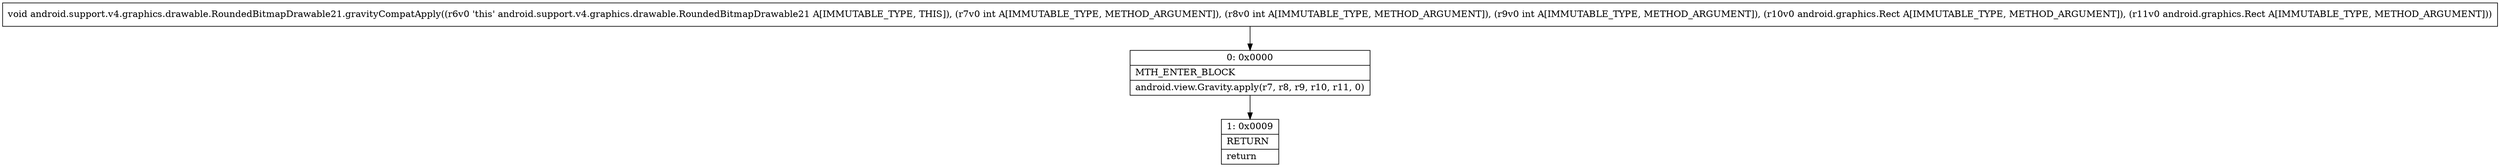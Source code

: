 digraph "CFG forandroid.support.v4.graphics.drawable.RoundedBitmapDrawable21.gravityCompatApply(IIILandroid\/graphics\/Rect;Landroid\/graphics\/Rect;)V" {
Node_0 [shape=record,label="{0\:\ 0x0000|MTH_ENTER_BLOCK\l|android.view.Gravity.apply(r7, r8, r9, r10, r11, 0)\l}"];
Node_1 [shape=record,label="{1\:\ 0x0009|RETURN\l|return\l}"];
MethodNode[shape=record,label="{void android.support.v4.graphics.drawable.RoundedBitmapDrawable21.gravityCompatApply((r6v0 'this' android.support.v4.graphics.drawable.RoundedBitmapDrawable21 A[IMMUTABLE_TYPE, THIS]), (r7v0 int A[IMMUTABLE_TYPE, METHOD_ARGUMENT]), (r8v0 int A[IMMUTABLE_TYPE, METHOD_ARGUMENT]), (r9v0 int A[IMMUTABLE_TYPE, METHOD_ARGUMENT]), (r10v0 android.graphics.Rect A[IMMUTABLE_TYPE, METHOD_ARGUMENT]), (r11v0 android.graphics.Rect A[IMMUTABLE_TYPE, METHOD_ARGUMENT])) }"];
MethodNode -> Node_0;
Node_0 -> Node_1;
}

